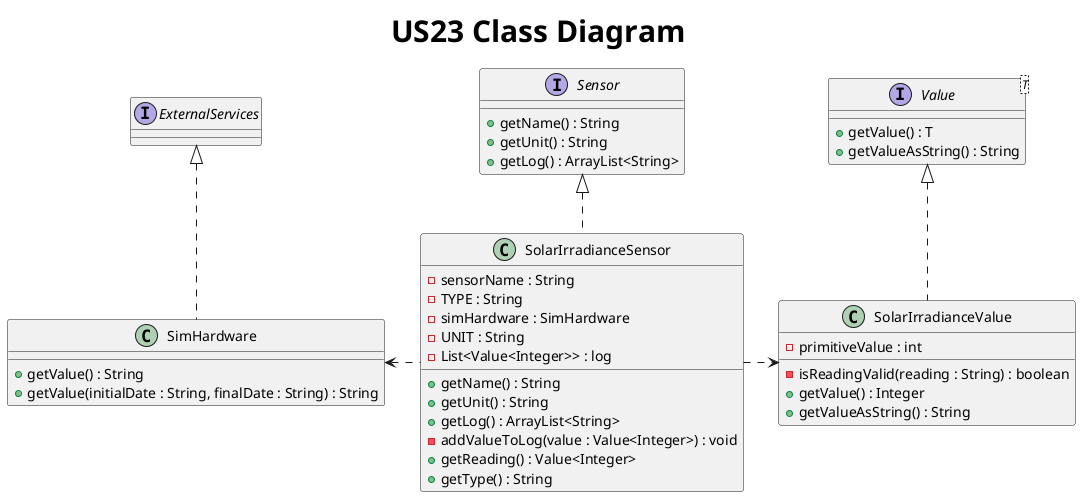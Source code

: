 @startuml
title <size: 30> US23 Class Diagram

interface Sensor {
    + getName() : String
    + getUnit() : String
    + getLog() : ArrayList<String>
}

interface Value<T> {
    + getValue() : T
    + getValueAsString() : String
}

class SimHardware {
     + getValue() : String
     + getValue(initialDate : String, finalDate : String) : String
}

class SolarIrradianceSensor {
    - sensorName : String
    - TYPE : String
    - simHardware : SimHardware
    - UNIT : String
    - List<Value<Integer>> : log

    + getName() : String
    + getUnit() : String
    + getLog() : ArrayList<String>
    - addValueToLog(value : Value<Integer>) : void
    + getReading() : Value<Integer>
    + getType() : String
}

class SolarIrradianceValue {
    - primitiveValue : int

    - isReadingValid(reading : String) : boolean
    + getValue() : Integer
    + getValueAsString() : String
}

interface ExternalServices{}

Value <|.. SolarIrradianceValue
Sensor <|.. SolarIrradianceSensor
SolarIrradianceSensor .right.> SolarIrradianceValue
SolarIrradianceSensor .left.> SimHardware
ExternalServices <|.. SimHardware

@enduml